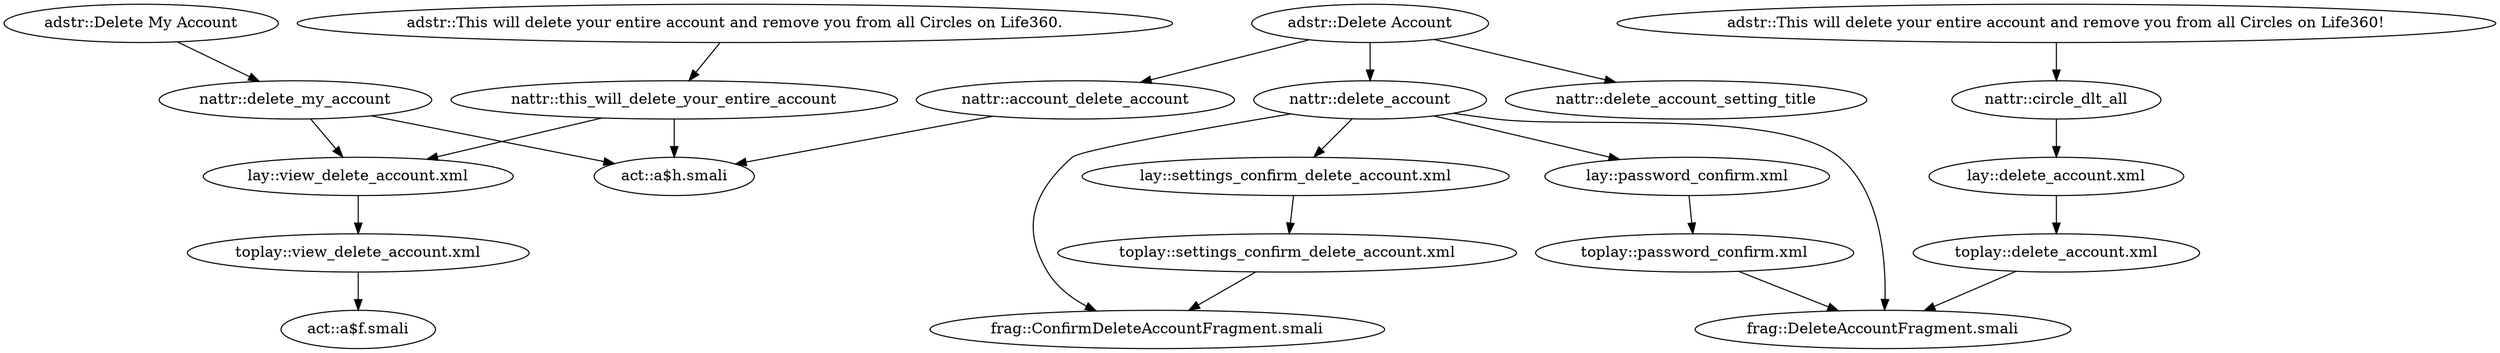 digraph G {
"adstr::Delete Account" -> "nattr::account_delete_account"
"adstr::Delete Account" -> "nattr::delete_account"
"adstr::Delete Account" -> "nattr::delete_account_setting_title"
"adstr::This will delete your entire account and remove you from all Circles on Life360!" -> "nattr::circle_dlt_all"
"adstr::Delete My Account" -> "nattr::delete_my_account"
"adstr::This will delete your entire account and remove you from all Circles on Life360." -> "nattr::this_will_delete_your_entire_account"
"nattr::delete_account" -> "lay::password_confirm.xml"
"nattr::delete_account" -> "lay::settings_confirm_delete_account.xml"
"nattr::circle_dlt_all" -> "lay::delete_account.xml"
"nattr::delete_my_account" -> "lay::view_delete_account.xml"
"nattr::this_will_delete_your_entire_account" -> "lay::view_delete_account.xml"
"nattr::delete_account" -> "frag::ConfirmDeleteAccountFragment.smali"
"nattr::delete_account" -> "frag::DeleteAccountFragment.smali"
"nattr::account_delete_account" -> "act::a$h.smali"
"nattr::delete_my_account" -> "act::a$h.smali"
"nattr::this_will_delete_your_entire_account" -> "act::a$h.smali"
"lay::password_confirm.xml" -> "toplay::password_confirm.xml"
"lay::settings_confirm_delete_account.xml" -> "toplay::settings_confirm_delete_account.xml"
"lay::delete_account.xml" -> "toplay::delete_account.xml"
"lay::view_delete_account.xml" -> "toplay::view_delete_account.xml"
"toplay::password_confirm.xml" -> "frag::DeleteAccountFragment.smali"
"toplay::settings_confirm_delete_account.xml" -> "frag::ConfirmDeleteAccountFragment.smali"
"toplay::delete_account.xml" -> "frag::DeleteAccountFragment.smali"
"toplay::view_delete_account.xml" -> "act::a$f.smali"
}
